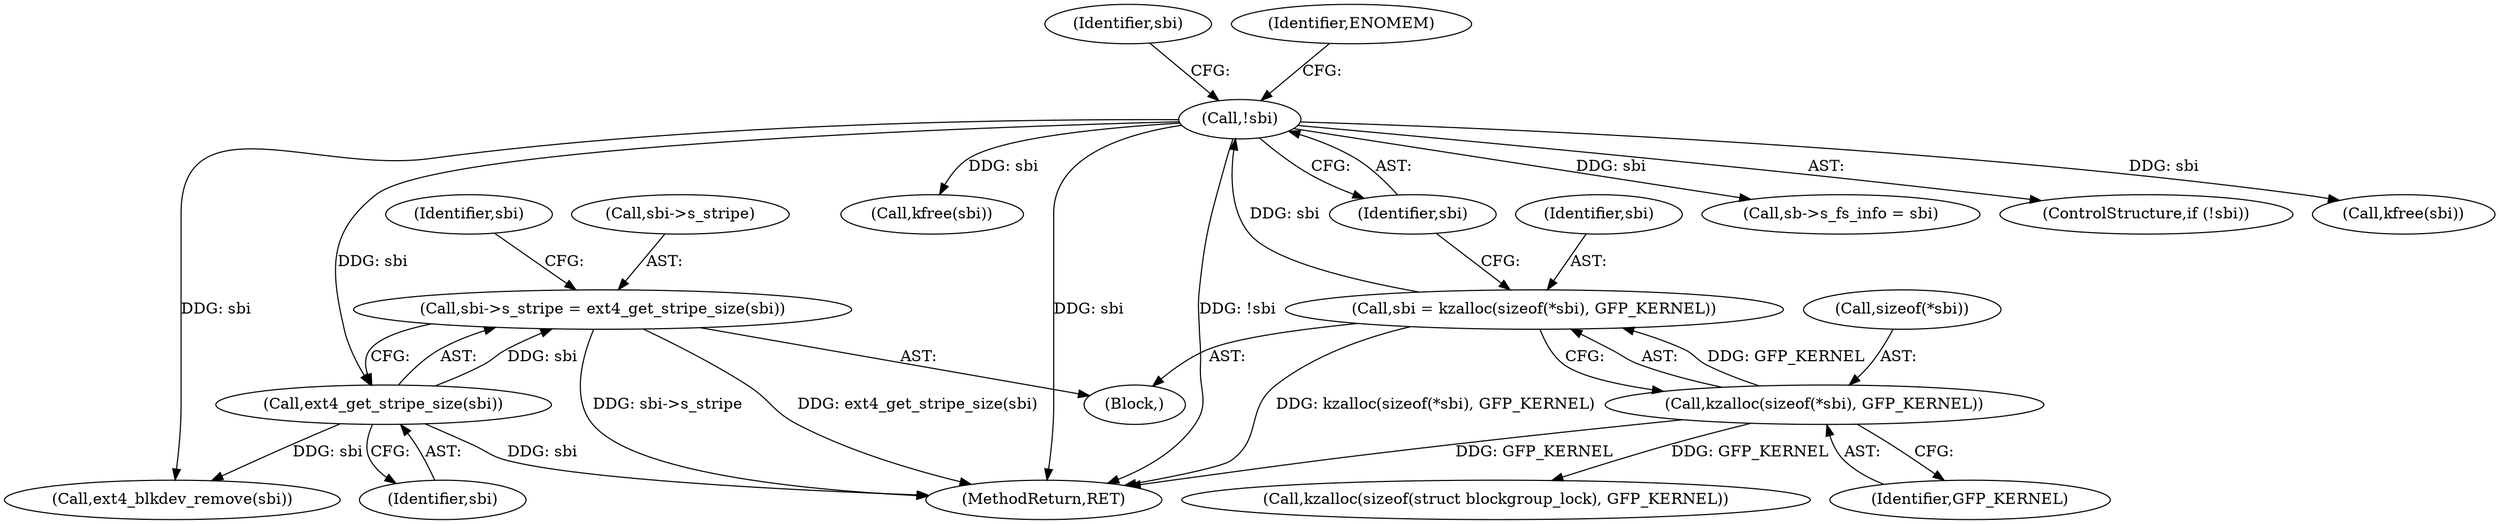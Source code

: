 digraph "0_linux_744692dc059845b2a3022119871846e74d4f6e11_16@pointer" {
"1001359" [label="(Call,sbi->s_stripe = ext4_get_stripe_size(sbi))"];
"1001363" [label="(Call,ext4_get_stripe_size(sbi))"];
"1000171" [label="(Call,!sbi)"];
"1000163" [label="(Call,sbi = kzalloc(sizeof(*sbi), GFP_KERNEL))"];
"1000165" [label="(Call,kzalloc(sizeof(*sbi), GFP_KERNEL))"];
"1000180" [label="(Call,kzalloc(sizeof(struct blockgroup_lock), GFP_KERNEL))"];
"1000169" [label="(Identifier,GFP_KERNEL)"];
"1002124" [label="(Call,kfree(sbi))"];
"1000166" [label="(Call,sizeof(*sbi))"];
"1000172" [label="(Identifier,sbi)"];
"1000165" [label="(Call,kzalloc(sizeof(*sbi), GFP_KERNEL))"];
"1001359" [label="(Call,sbi->s_stripe = ext4_get_stripe_size(sbi))"];
"1000178" [label="(Identifier,sbi)"];
"1001367" [label="(Identifier,sbi)"];
"1000120" [label="(Block,)"];
"1000195" [label="(Call,sb->s_fs_info = sbi)"];
"1000164" [label="(Identifier,sbi)"];
"1000163" [label="(Call,sbi = kzalloc(sizeof(*sbi), GFP_KERNEL))"];
"1001360" [label="(Call,sbi->s_stripe)"];
"1001363" [label="(Call,ext4_get_stripe_size(sbi))"];
"1000175" [label="(Identifier,ENOMEM)"];
"1000170" [label="(ControlStructure,if (!sbi))"];
"1001364" [label="(Identifier,sbi)"];
"1000171" [label="(Call,!sbi)"];
"1000190" [label="(Call,kfree(sbi))"];
"1002110" [label="(Call,ext4_blkdev_remove(sbi))"];
"1002129" [label="(MethodReturn,RET)"];
"1001359" -> "1000120"  [label="AST: "];
"1001359" -> "1001363"  [label="CFG: "];
"1001360" -> "1001359"  [label="AST: "];
"1001363" -> "1001359"  [label="AST: "];
"1001367" -> "1001359"  [label="CFG: "];
"1001359" -> "1002129"  [label="DDG: ext4_get_stripe_size(sbi)"];
"1001359" -> "1002129"  [label="DDG: sbi->s_stripe"];
"1001363" -> "1001359"  [label="DDG: sbi"];
"1001363" -> "1001364"  [label="CFG: "];
"1001364" -> "1001363"  [label="AST: "];
"1001363" -> "1002129"  [label="DDG: sbi"];
"1000171" -> "1001363"  [label="DDG: sbi"];
"1001363" -> "1002110"  [label="DDG: sbi"];
"1000171" -> "1000170"  [label="AST: "];
"1000171" -> "1000172"  [label="CFG: "];
"1000172" -> "1000171"  [label="AST: "];
"1000175" -> "1000171"  [label="CFG: "];
"1000178" -> "1000171"  [label="CFG: "];
"1000171" -> "1002129"  [label="DDG: sbi"];
"1000171" -> "1002129"  [label="DDG: !sbi"];
"1000163" -> "1000171"  [label="DDG: sbi"];
"1000171" -> "1000190"  [label="DDG: sbi"];
"1000171" -> "1000195"  [label="DDG: sbi"];
"1000171" -> "1002110"  [label="DDG: sbi"];
"1000171" -> "1002124"  [label="DDG: sbi"];
"1000163" -> "1000120"  [label="AST: "];
"1000163" -> "1000165"  [label="CFG: "];
"1000164" -> "1000163"  [label="AST: "];
"1000165" -> "1000163"  [label="AST: "];
"1000172" -> "1000163"  [label="CFG: "];
"1000163" -> "1002129"  [label="DDG: kzalloc(sizeof(*sbi), GFP_KERNEL)"];
"1000165" -> "1000163"  [label="DDG: GFP_KERNEL"];
"1000165" -> "1000169"  [label="CFG: "];
"1000166" -> "1000165"  [label="AST: "];
"1000169" -> "1000165"  [label="AST: "];
"1000165" -> "1002129"  [label="DDG: GFP_KERNEL"];
"1000165" -> "1000180"  [label="DDG: GFP_KERNEL"];
}
